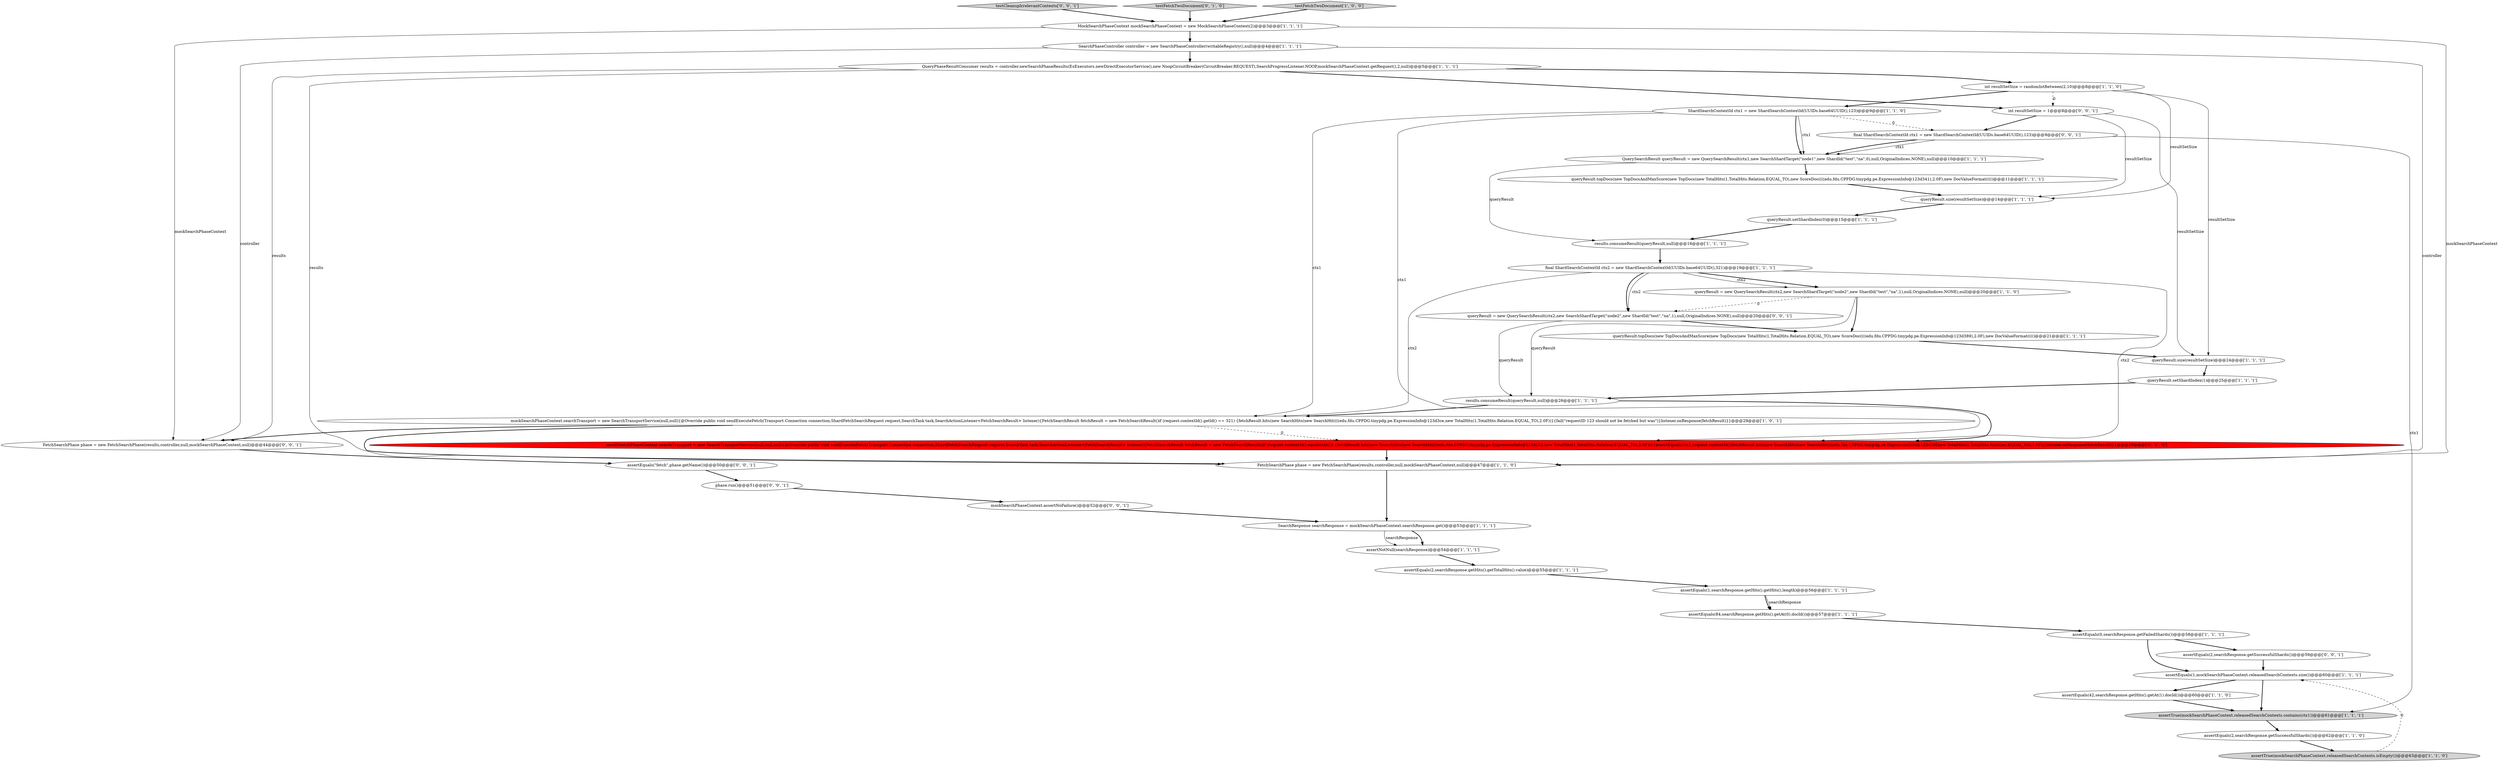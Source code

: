 digraph {
40 [style = filled, label = "assertEquals(2,searchResponse.getSuccessfulShards())@@@59@@@['0', '0', '1']", fillcolor = white, shape = ellipse image = "AAA0AAABBB3BBB"];
34 [style = filled, label = "testCleanupIrrelevantContexts['0', '0', '1']", fillcolor = lightgray, shape = diamond image = "AAA0AAABBB3BBB"];
35 [style = filled, label = "assertEquals(\"fetch\",phase.getName())@@@50@@@['0', '0', '1']", fillcolor = white, shape = ellipse image = "AAA0AAABBB3BBB"];
5 [style = filled, label = "results.consumeResult(queryResult,null)@@@26@@@['1', '1', '1']", fillcolor = white, shape = ellipse image = "AAA0AAABBB1BBB"];
25 [style = filled, label = "QuerySearchResult queryResult = new QuerySearchResult(ctx1,new SearchShardTarget(\"node1\",new ShardId(\"test\",\"na\",0),null,OriginalIndices.NONE),null)@@@10@@@['1', '1', '1']", fillcolor = white, shape = ellipse image = "AAA0AAABBB1BBB"];
15 [style = filled, label = "assertEquals(84,searchResponse.getHits().getAt(0).docId())@@@57@@@['1', '1', '1']", fillcolor = white, shape = ellipse image = "AAA0AAABBB1BBB"];
36 [style = filled, label = "FetchSearchPhase phase = new FetchSearchPhase(results,controller,null,mockSearchPhaseContext,null)@@@44@@@['0', '0', '1']", fillcolor = white, shape = ellipse image = "AAA0AAABBB3BBB"];
20 [style = filled, label = "assertEquals(2,searchResponse.getSuccessfulShards())@@@62@@@['1', '1', '0']", fillcolor = white, shape = ellipse image = "AAA0AAABBB1BBB"];
12 [style = filled, label = "mockSearchPhaseContext.searchTransport = new SearchTransportService(null,null){@Override public void sendExecuteFetch(Transport.Connection connection,ShardFetchSearchRequest request,SearchTask task,SearchActionListener<FetchSearchResult> listener){FetchSearchResult fetchResult = new FetchSearchResult()if (request.contextId().getId() == 321) {fetchResult.hits(new SearchHits(new SearchHit((((edu.fdu.CPPDG.tinypdg.pe.ExpressionInfo@123d3ce,new TotalHits(1,TotalHits.Relation.EQUAL_TO),2.0F))}{fail(\"requestID 123 should not be fetched but was\")}listener.onResponse(fetchResult)}}@@@29@@@['1', '0', '1']", fillcolor = white, shape = ellipse image = "AAA0AAABBB1BBB"];
30 [style = filled, label = "testFetchTwoDocument['0', '1', '0']", fillcolor = lightgray, shape = diamond image = "AAA0AAABBB2BBB"];
27 [style = filled, label = "assertEquals(1,searchResponse.getHits().getHits().length)@@@56@@@['1', '1', '1']", fillcolor = white, shape = ellipse image = "AAA0AAABBB1BBB"];
16 [style = filled, label = "assertTrue(mockSearchPhaseContext.releasedSearchContexts.isEmpty())@@@63@@@['1', '1', '0']", fillcolor = lightgray, shape = ellipse image = "AAA0AAABBB1BBB"];
24 [style = filled, label = "final ShardSearchContextId ctx2 = new ShardSearchContextId(UUIDs.base64UUID(),321)@@@19@@@['1', '1', '1']", fillcolor = white, shape = ellipse image = "AAA0AAABBB1BBB"];
7 [style = filled, label = "queryResult.size(resultSetSize)@@@24@@@['1', '1', '1']", fillcolor = white, shape = ellipse image = "AAA0AAABBB1BBB"];
37 [style = filled, label = "queryResult = new QuerySearchResult(ctx2,new SearchShardTarget(\"node2\",new ShardId(\"test\",\"na\",1),null,OriginalIndices.NONE),null)@@@20@@@['0', '0', '1']", fillcolor = white, shape = ellipse image = "AAA0AAABBB3BBB"];
31 [style = filled, label = "mockSearchPhaseContext.searchTransport = new SearchTransportService(null,null,null){@Override public void sendExecuteFetch(Transport.Connection connection,ShardFetchSearchRequest request,SearchTask task,SearchActionListener<FetchSearchResult> listener){FetchSearchResult fetchResult = new FetchSearchResult()if (request.contextId().equals(ctx2)) {fetchResult.hits(new SearchHits(new SearchHit((((edu.fdu.CPPDG.tinypdg.pe.ExpressionInfo@123d252,new TotalHits(1,TotalHits.Relation.EQUAL_TO),2.0F))}{assertEquals(ctx1,request.contextId())fetchResult.hits(new SearchHits(new SearchHit((((edu.fdu.CPPDG.tinypdg.pe.ExpressionInfo@123d26f,new TotalHits(1,TotalHits.Relation.EQUAL_TO),1.0F))}listener.onResponse(fetchResult)}}@@@29@@@['0', '1', '0']", fillcolor = red, shape = ellipse image = "AAA1AAABBB2BBB"];
22 [style = filled, label = "assertNotNull(searchResponse)@@@54@@@['1', '1', '1']", fillcolor = white, shape = ellipse image = "AAA0AAABBB1BBB"];
1 [style = filled, label = "assertEquals(42,searchResponse.getHits().getAt(1).docId())@@@60@@@['1', '1', '0']", fillcolor = white, shape = ellipse image = "AAA0AAABBB1BBB"];
21 [style = filled, label = "queryResult.size(resultSetSize)@@@14@@@['1', '1', '1']", fillcolor = white, shape = ellipse image = "AAA0AAABBB1BBB"];
29 [style = filled, label = "ShardSearchContextId ctx1 = new ShardSearchContextId(UUIDs.base64UUID(),123)@@@9@@@['1', '1', '0']", fillcolor = white, shape = ellipse image = "AAA0AAABBB1BBB"];
3 [style = filled, label = "assertTrue(mockSearchPhaseContext.releasedSearchContexts.contains(ctx1))@@@61@@@['1', '1', '1']", fillcolor = lightgray, shape = ellipse image = "AAA0AAABBB1BBB"];
39 [style = filled, label = "mockSearchPhaseContext.assertNoFailure()@@@52@@@['0', '0', '1']", fillcolor = white, shape = ellipse image = "AAA0AAABBB3BBB"];
33 [style = filled, label = "final ShardSearchContextId ctx1 = new ShardSearchContextId(UUIDs.base64UUID(),123)@@@9@@@['0', '0', '1']", fillcolor = white, shape = ellipse image = "AAA0AAABBB3BBB"];
8 [style = filled, label = "int resultSetSize = randomIntBetween(2,10)@@@8@@@['1', '1', '0']", fillcolor = white, shape = ellipse image = "AAA0AAABBB1BBB"];
18 [style = filled, label = "MockSearchPhaseContext mockSearchPhaseContext = new MockSearchPhaseContext(2)@@@3@@@['1', '1', '1']", fillcolor = white, shape = ellipse image = "AAA0AAABBB1BBB"];
6 [style = filled, label = "FetchSearchPhase phase = new FetchSearchPhase(results,controller,null,mockSearchPhaseContext,null)@@@47@@@['1', '1', '0']", fillcolor = white, shape = ellipse image = "AAA0AAABBB1BBB"];
9 [style = filled, label = "queryResult.setShardIndex(0)@@@15@@@['1', '1', '1']", fillcolor = white, shape = ellipse image = "AAA0AAABBB1BBB"];
10 [style = filled, label = "SearchResponse searchResponse = mockSearchPhaseContext.searchResponse.get()@@@53@@@['1', '1', '1']", fillcolor = white, shape = ellipse image = "AAA0AAABBB1BBB"];
17 [style = filled, label = "testFetchTwoDocument['1', '0', '0']", fillcolor = lightgray, shape = diamond image = "AAA0AAABBB1BBB"];
32 [style = filled, label = "int resultSetSize = 1@@@8@@@['0', '0', '1']", fillcolor = white, shape = ellipse image = "AAA0AAABBB3BBB"];
2 [style = filled, label = "queryResult = new QuerySearchResult(ctx2,new SearchShardTarget(\"node2\",new ShardId(\"test\",\"na\",1),null,OriginalIndices.NONE),null)@@@20@@@['1', '1', '0']", fillcolor = white, shape = ellipse image = "AAA0AAABBB1BBB"];
26 [style = filled, label = "SearchPhaseController controller = new SearchPhaseController(writableRegistry(),null)@@@4@@@['1', '1', '1']", fillcolor = white, shape = ellipse image = "AAA0AAABBB1BBB"];
14 [style = filled, label = "queryResult.topDocs(new TopDocsAndMaxScore(new TopDocs(new TotalHits(1,TotalHits.Relation.EQUAL_TO),new ScoreDoc((((edu.fdu.CPPDG.tinypdg.pe.ExpressionInfo@123d389),2.0F),new DocValueFormat(((()@@@21@@@['1', '1', '1']", fillcolor = white, shape = ellipse image = "AAA0AAABBB1BBB"];
28 [style = filled, label = "QueryPhaseResultConsumer results = controller.newSearchPhaseResults(EsExecutors.newDirectExecutorService(),new NoopCircuitBreaker(CircuitBreaker.REQUEST),SearchProgressListener.NOOP,mockSearchPhaseContext.getRequest(),2,null)@@@5@@@['1', '1', '1']", fillcolor = white, shape = ellipse image = "AAA0AAABBB1BBB"];
13 [style = filled, label = "assertEquals(2,searchResponse.getHits().getTotalHits().value)@@@55@@@['1', '1', '1']", fillcolor = white, shape = ellipse image = "AAA0AAABBB1BBB"];
19 [style = filled, label = "queryResult.topDocs(new TopDocsAndMaxScore(new TopDocs(new TotalHits(1,TotalHits.Relation.EQUAL_TO),new ScoreDoc((((edu.fdu.CPPDG.tinypdg.pe.ExpressionInfo@123d341),2.0F),new DocValueFormat(((()@@@11@@@['1', '1', '1']", fillcolor = white, shape = ellipse image = "AAA0AAABBB1BBB"];
4 [style = filled, label = "results.consumeResult(queryResult,null)@@@16@@@['1', '1', '1']", fillcolor = white, shape = ellipse image = "AAA0AAABBB1BBB"];
38 [style = filled, label = "phase.run()@@@51@@@['0', '0', '1']", fillcolor = white, shape = ellipse image = "AAA0AAABBB3BBB"];
23 [style = filled, label = "assertEquals(0,searchResponse.getFailedShards())@@@58@@@['1', '1', '1']", fillcolor = white, shape = ellipse image = "AAA0AAABBB1BBB"];
0 [style = filled, label = "queryResult.setShardIndex(1)@@@25@@@['1', '1', '1']", fillcolor = white, shape = ellipse image = "AAA0AAABBB1BBB"];
11 [style = filled, label = "assertEquals(1,mockSearchPhaseContext.releasedSearchContexts.size())@@@60@@@['1', '1', '1']", fillcolor = white, shape = ellipse image = "AAA0AAABBB1BBB"];
10->22 [style = bold, label=""];
33->25 [style = solid, label="ctx1"];
15->23 [style = bold, label=""];
32->7 [style = solid, label="resultSetSize"];
18->36 [style = solid, label="mockSearchPhaseContext"];
4->24 [style = bold, label=""];
27->15 [style = solid, label="searchResponse"];
24->2 [style = bold, label=""];
26->36 [style = solid, label="controller"];
11->1 [style = bold, label=""];
9->4 [style = bold, label=""];
18->26 [style = bold, label=""];
1->3 [style = bold, label=""];
12->36 [style = bold, label=""];
34->18 [style = bold, label=""];
8->7 [style = solid, label="resultSetSize"];
29->25 [style = bold, label=""];
28->6 [style = solid, label="results"];
24->37 [style = solid, label="ctx2"];
12->31 [style = dashed, label="0"];
7->0 [style = bold, label=""];
8->32 [style = dashed, label="0"];
29->33 [style = dashed, label="0"];
28->36 [style = solid, label="results"];
12->6 [style = bold, label=""];
30->18 [style = bold, label=""];
38->39 [style = bold, label=""];
8->21 [style = solid, label="resultSetSize"];
37->5 [style = solid, label="queryResult"];
27->15 [style = bold, label=""];
32->33 [style = bold, label=""];
25->4 [style = solid, label="queryResult"];
14->7 [style = bold, label=""];
28->32 [style = bold, label=""];
24->2 [style = solid, label="ctx2"];
16->11 [style = dashed, label="0"];
37->14 [style = bold, label=""];
18->6 [style = solid, label="mockSearchPhaseContext"];
21->9 [style = bold, label=""];
13->27 [style = bold, label=""];
3->20 [style = bold, label=""];
40->11 [style = bold, label=""];
20->16 [style = bold, label=""];
31->6 [style = bold, label=""];
5->31 [style = bold, label=""];
2->5 [style = solid, label="queryResult"];
5->12 [style = bold, label=""];
33->25 [style = bold, label=""];
11->3 [style = bold, label=""];
29->31 [style = solid, label="ctx1"];
23->40 [style = bold, label=""];
24->31 [style = solid, label="ctx2"];
6->10 [style = bold, label=""];
28->8 [style = bold, label=""];
2->14 [style = bold, label=""];
17->18 [style = bold, label=""];
24->37 [style = bold, label=""];
25->19 [style = bold, label=""];
39->10 [style = bold, label=""];
2->37 [style = dashed, label="0"];
29->25 [style = solid, label="ctx1"];
33->3 [style = solid, label="ctx1"];
32->21 [style = solid, label="resultSetSize"];
35->38 [style = bold, label=""];
26->28 [style = bold, label=""];
29->12 [style = solid, label="ctx1"];
23->11 [style = bold, label=""];
36->35 [style = bold, label=""];
10->22 [style = solid, label="searchResponse"];
8->29 [style = bold, label=""];
22->13 [style = bold, label=""];
26->6 [style = solid, label="controller"];
24->12 [style = solid, label="ctx2"];
0->5 [style = bold, label=""];
19->21 [style = bold, label=""];
}
